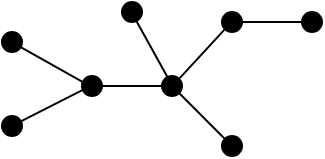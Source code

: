 <mxfile version="14.1.1" type="github">
  <diagram id="_VWFgmsc36bpR6t_Q_1w" name="Page-1">
    <mxGraphModel dx="1422" dy="762" grid="1" gridSize="10" guides="1" tooltips="1" connect="1" arrows="1" fold="1" page="1" pageScale="1" pageWidth="850" pageHeight="1100" math="0" shadow="0">
      <root>
        <mxCell id="0" />
        <mxCell id="1" parent="0" />
        <mxCell id="EEsalVjFLMn4Mrq5zuK--8" value="" style="ellipse;whiteSpace=wrap;html=1;aspect=fixed;fontColor=#333333;fillColor=#000000;" parent="1" vertex="1">
          <mxGeometry x="520" y="320" width="10" height="10" as="geometry" />
        </mxCell>
        <mxCell id="EEsalVjFLMn4Mrq5zuK--9" value="" style="ellipse;whiteSpace=wrap;html=1;aspect=fixed;fontColor=#333333;fillColor=#000000;" parent="1" vertex="1">
          <mxGeometry x="560" y="320" width="10" height="10" as="geometry" />
        </mxCell>
        <mxCell id="EEsalVjFLMn4Mrq5zuK--10" value="" style="endArrow=none;html=1;exitX=1;exitY=0.5;exitDx=0;exitDy=0;" parent="1" source="EEsalVjFLMn4Mrq5zuK--8" edge="1">
          <mxGeometry width="50" height="50" relative="1" as="geometry">
            <mxPoint x="510" y="330" as="sourcePoint" />
            <mxPoint x="560" y="325" as="targetPoint" />
          </mxGeometry>
        </mxCell>
        <mxCell id="EEsalVjFLMn4Mrq5zuK--11" value="" style="ellipse;whiteSpace=wrap;html=1;aspect=fixed;fontColor=#333333;fillColor=#000000;" parent="1" vertex="1">
          <mxGeometry x="480" y="298" width="10" height="10" as="geometry" />
        </mxCell>
        <mxCell id="EEsalVjFLMn4Mrq5zuK--12" value="" style="ellipse;whiteSpace=wrap;html=1;aspect=fixed;fontColor=#333333;fillColor=#000000;" parent="1" vertex="1">
          <mxGeometry x="480" y="340" width="10" height="10" as="geometry" />
        </mxCell>
        <mxCell id="EEsalVjFLMn4Mrq5zuK--13" value="" style="ellipse;whiteSpace=wrap;html=1;aspect=fixed;fontColor=#333333;fillColor=#000000;" parent="1" vertex="1">
          <mxGeometry x="590" y="288" width="10" height="10" as="geometry" />
        </mxCell>
        <mxCell id="EEsalVjFLMn4Mrq5zuK--14" value="" style="ellipse;whiteSpace=wrap;html=1;aspect=fixed;fontColor=#333333;fillColor=#000000;" parent="1" vertex="1">
          <mxGeometry x="590" y="350" width="10" height="10" as="geometry" />
        </mxCell>
        <mxCell id="EEsalVjFLMn4Mrq5zuK--15" value="" style="endArrow=none;html=1;exitX=0.026;exitY=0.291;exitDx=0;exitDy=0;entryX=0.846;entryY=0.711;entryDx=0;entryDy=0;entryPerimeter=0;exitPerimeter=0;" parent="1" source="EEsalVjFLMn4Mrq5zuK--8" target="EEsalVjFLMn4Mrq5zuK--11" edge="1">
          <mxGeometry width="50" height="50" relative="1" as="geometry">
            <mxPoint x="415" y="330" as="sourcePoint" />
            <mxPoint x="415" y="298" as="targetPoint" />
          </mxGeometry>
        </mxCell>
        <mxCell id="EEsalVjFLMn4Mrq5zuK--16" value="" style="endArrow=none;html=1;entryX=0.967;entryY=0.256;entryDx=0;entryDy=0;entryPerimeter=0;exitX=0.017;exitY=0.708;exitDx=0;exitDy=0;exitPerimeter=0;" parent="1" source="EEsalVjFLMn4Mrq5zuK--8" target="EEsalVjFLMn4Mrq5zuK--12" edge="1">
          <mxGeometry width="50" height="50" relative="1" as="geometry">
            <mxPoint x="521" y="329" as="sourcePoint" />
            <mxPoint x="508.536" y="308.536" as="targetPoint" />
          </mxGeometry>
        </mxCell>
        <mxCell id="EEsalVjFLMn4Mrq5zuK--17" value="" style="endArrow=none;html=1;exitX=1;exitY=1;exitDx=0;exitDy=0;entryX=0;entryY=0;entryDx=0;entryDy=0;" parent="1" source="EEsalVjFLMn4Mrq5zuK--9" target="EEsalVjFLMn4Mrq5zuK--14" edge="1">
          <mxGeometry width="50" height="50" relative="1" as="geometry">
            <mxPoint x="531.464" y="338.536" as="sourcePoint" />
            <mxPoint x="508.536" y="361.464" as="targetPoint" />
          </mxGeometry>
        </mxCell>
        <mxCell id="EEsalVjFLMn4Mrq5zuK--18" value="" style="endArrow=none;html=1;exitX=0;exitY=1;exitDx=0;exitDy=0;entryX=1;entryY=0;entryDx=0;entryDy=0;" parent="1" source="EEsalVjFLMn4Mrq5zuK--13" target="EEsalVjFLMn4Mrq5zuK--9" edge="1">
          <mxGeometry width="50" height="50" relative="1" as="geometry">
            <mxPoint x="578.536" y="338.536" as="sourcePoint" />
            <mxPoint x="601.464" y="361.464" as="targetPoint" />
          </mxGeometry>
        </mxCell>
        <mxCell id="UOBrOz-LC9Giuu8M2wRQ-1" value="" style="endArrow=none;html=1;exitX=0;exitY=0;exitDx=0;exitDy=0;entryX=0.699;entryY=0.914;entryDx=0;entryDy=0;entryPerimeter=0;" parent="1" target="UOBrOz-LC9Giuu8M2wRQ-2" edge="1">
          <mxGeometry width="50" height="50" relative="1" as="geometry">
            <mxPoint x="562.924" y="320.924" as="sourcePoint" />
            <mxPoint x="539.996" y="297.996" as="targetPoint" />
          </mxGeometry>
        </mxCell>
        <mxCell id="UOBrOz-LC9Giuu8M2wRQ-2" value="" style="ellipse;whiteSpace=wrap;html=1;aspect=fixed;fontColor=#333333;fillColor=#000000;" parent="1" vertex="1">
          <mxGeometry x="540" y="283" width="10" height="10" as="geometry" />
        </mxCell>
        <mxCell id="UOBrOz-LC9Giuu8M2wRQ-4" value="" style="endArrow=none;html=1;exitX=1;exitY=0.5;exitDx=0;exitDy=0;" parent="1" source="EEsalVjFLMn4Mrq5zuK--13" edge="1">
          <mxGeometry width="50" height="50" relative="1" as="geometry">
            <mxPoint x="601.464" y="306.536" as="sourcePoint" />
            <mxPoint x="630" y="293" as="targetPoint" />
          </mxGeometry>
        </mxCell>
        <mxCell id="UOBrOz-LC9Giuu8M2wRQ-5" value="" style="ellipse;whiteSpace=wrap;html=1;aspect=fixed;fontColor=#333333;fillColor=#000000;" parent="1" vertex="1">
          <mxGeometry x="630" y="288" width="10" height="10" as="geometry" />
        </mxCell>
      </root>
    </mxGraphModel>
  </diagram>
</mxfile>
